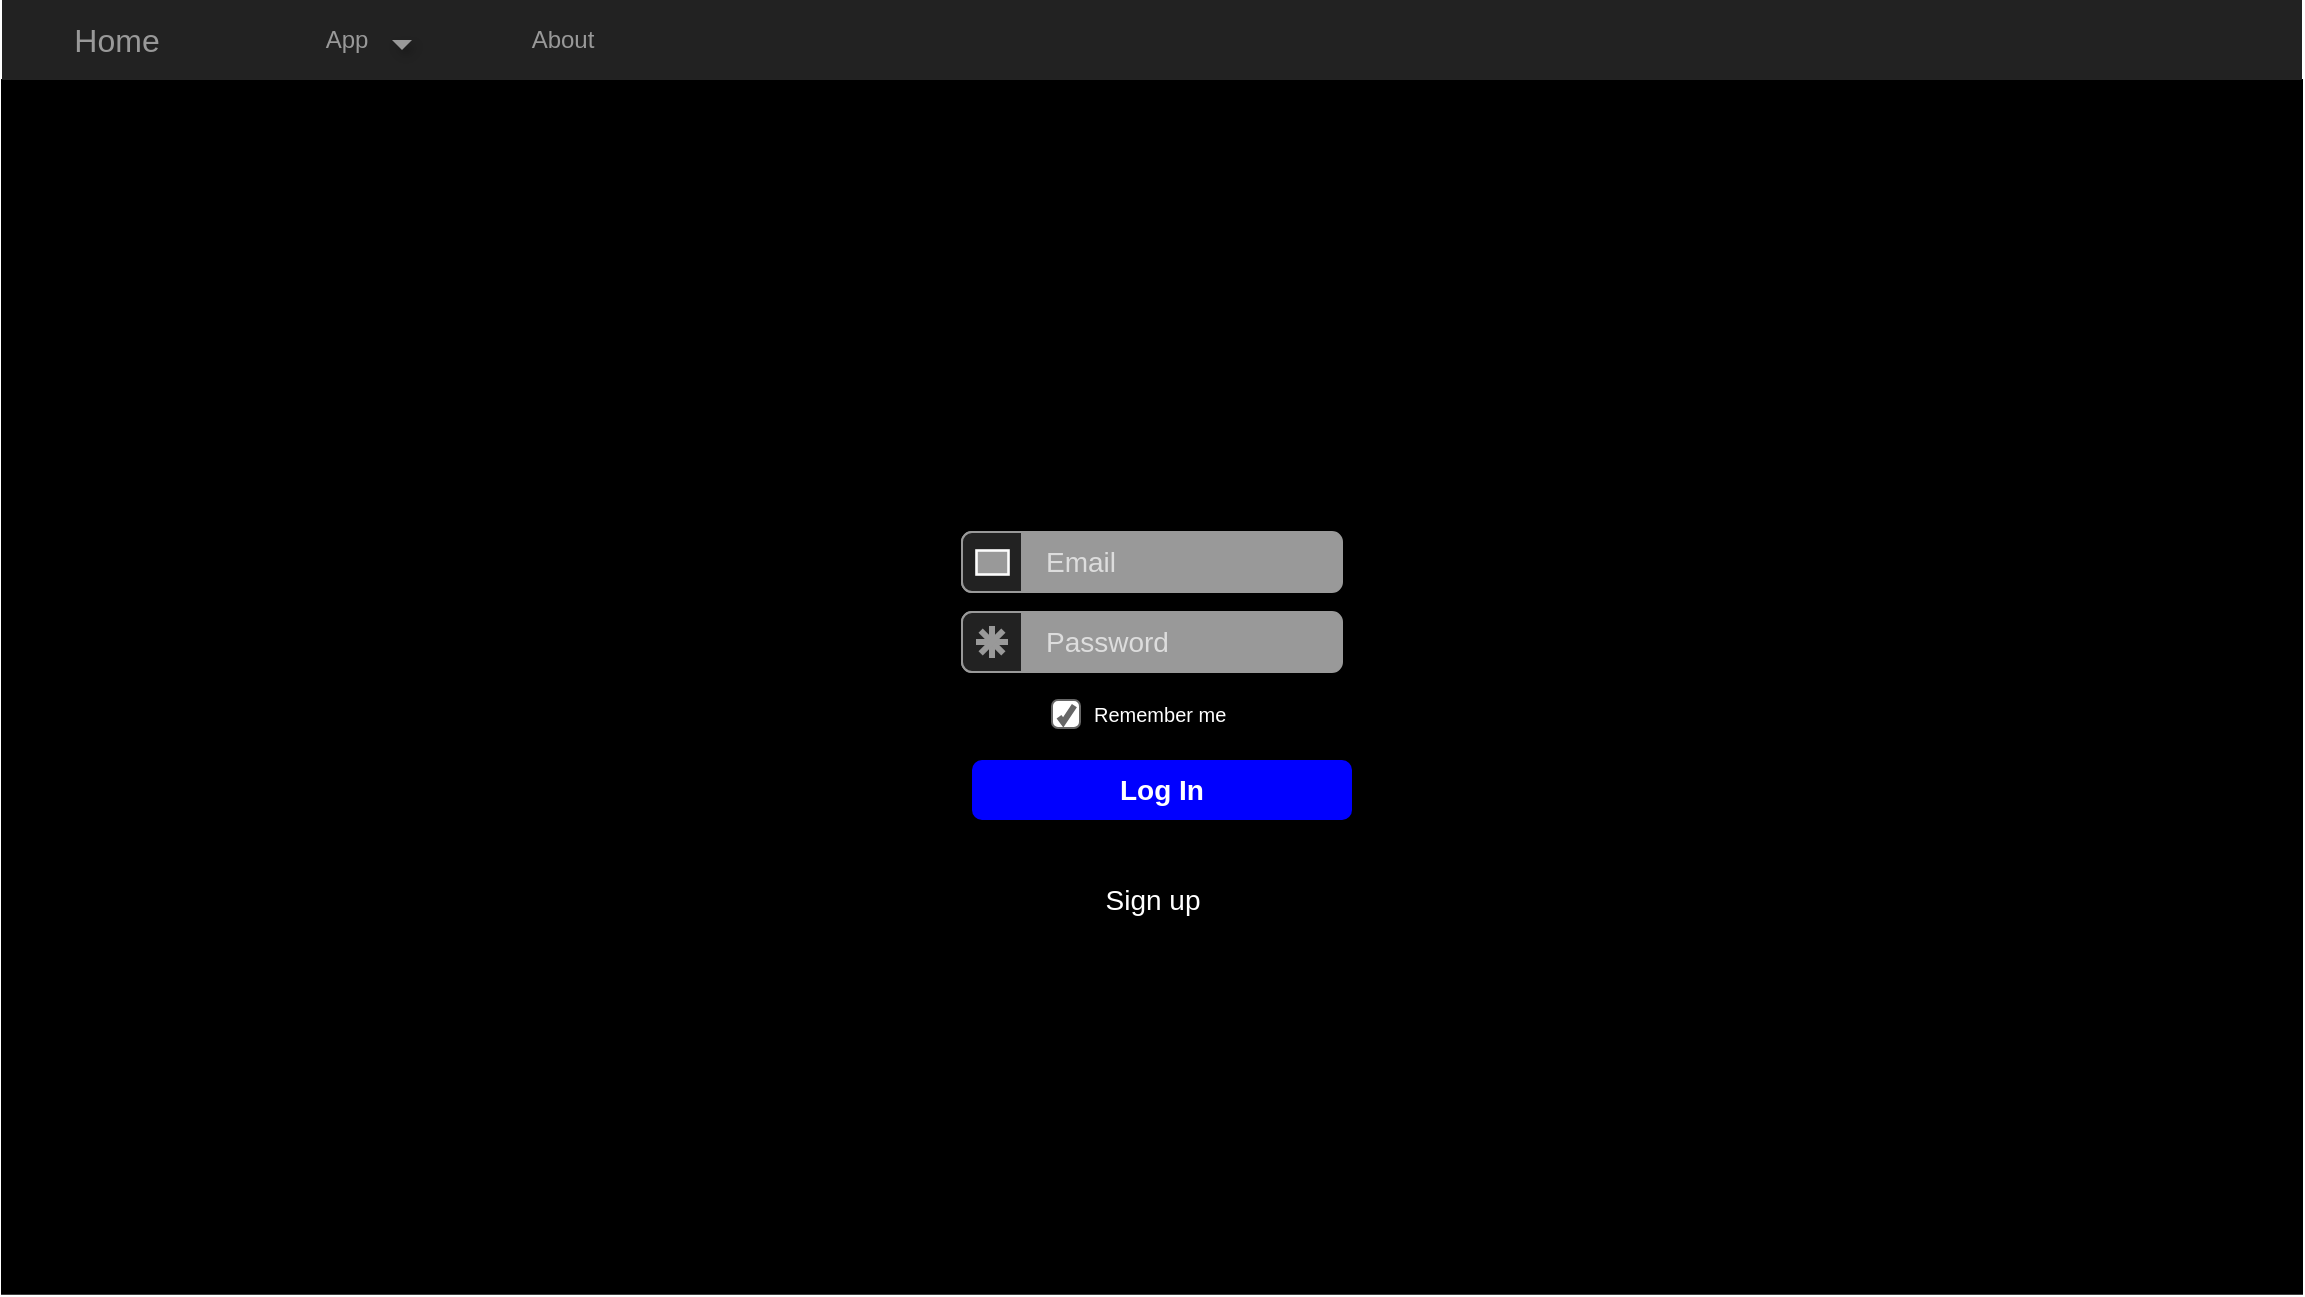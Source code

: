 <mxfile pages="1" version="11.2.1" type="device"><diagram name="Page-1" id="c9db0220-8083-56f3-ca83-edcdcd058819"><mxGraphModel dx="1422" dy="715" grid="1" gridSize="10" guides="1" tooltips="1" connect="1" arrows="1" fold="1" page="1" pageScale="1.5" pageWidth="826" pageHeight="1169" background="#ffffff" math="0" shadow="0"><root><mxCell id="0" style=";html=1;"/><mxCell id="1" style=";html=1;" parent="0"/><mxCell id="wnzABlHWpBjRqbGVxJQV-11" value="" style="rounded=0;whiteSpace=wrap;html=1;fillColor=#000000;" parent="1" vertex="1"><mxGeometry x="40" y="110" width="1150" height="606.875" as="geometry"/></mxCell><mxCell id="3d76a8aef4d5c911-1" value="" style="html=1;shadow=0;dashed=0;shape=mxgraph.bootstrap.rect;fillColor=#222222;strokeColor=none;whiteSpace=wrap;rounded=0;fontSize=12;fontColor=#000000;align=center;" parent="1" vertex="1"><mxGeometry x="40" y="70" width="1150" height="40" as="geometry"/></mxCell><mxCell id="3d76a8aef4d5c911-2" value="&lt;font style=&quot;font-size: 16px&quot;&gt;Home&lt;/font&gt;" style="html=1;shadow=0;dashed=0;fillColor=none;strokeColor=none;shape=mxgraph.bootstrap.rect;fontColor=#999999;fontSize=14;whiteSpace=wrap;" parent="3d76a8aef4d5c911-1" vertex="1"><mxGeometry width="115" height="40" as="geometry"/></mxCell><mxCell id="3d76a8aef4d5c911-7" value="App" style="html=1;shadow=0;dashed=0;fillColor=none;strokeColor=none;shape=mxgraph.bootstrap.rect;fontColor=#999999;whiteSpace=wrap;" parent="3d76a8aef4d5c911-1" vertex="1"><mxGeometry x="115" width="115" height="40" as="geometry"/></mxCell><mxCell id="wnzABlHWpBjRqbGVxJQV-8" value="About" style="html=1;shadow=0;dashed=0;fillColor=none;strokeColor=none;shape=mxgraph.bootstrap.rect;fontColor=#999999;whiteSpace=wrap;" parent="3d76a8aef4d5c911-1" vertex="1"><mxGeometry x="230" width="100.625" height="40" as="geometry"/></mxCell><mxCell id="wnzABlHWpBjRqbGVxJQV-9" value="" style="shape=triangle;strokeColor=none;fillColor=#999999;direction=south;rounded=0;shadow=1;fontSize=12;fontColor=#000000;align=center;html=1;" parent="3d76a8aef4d5c911-1" vertex="1"><mxGeometry x="195" y="20" width="10" height="5" as="geometry"/></mxCell><mxCell id="HgKeWhAOvGDtszrQV6TW-86" value="" style="html=1;shadow=0;dashed=0;shape=mxgraph.bootstrap.rrect;fillColor=#000000;align=center;rSize=5;strokeColor=#000000;verticalAlign=top;spacingTop=20;fontSize=14;fontStyle=1;whiteSpace=wrap;labelBackgroundColor=none;" vertex="1" parent="1"><mxGeometry x="495" y="310" width="240" height="190" as="geometry"/></mxCell><mxCell id="HgKeWhAOvGDtszrQV6TW-87" value="Email" style="html=1;shadow=0;dashed=0;shape=mxgraph.bootstrap.rrect;rSize=5;strokeColor=#999999;fillColor=#999999;fontSize=14;fontColor=#dddddd;align=left;spacingLeft=40;whiteSpace=wrap;resizeWidth=1;" vertex="1" parent="HgKeWhAOvGDtszrQV6TW-86"><mxGeometry width="190" height="30" relative="1" as="geometry"><mxPoint x="25" y="26" as="offset"/></mxGeometry></mxCell><mxCell id="HgKeWhAOvGDtszrQV6TW-88" value="" style="html=1;shadow=0;dashed=0;shape=mxgraph.bootstrap.leftButton;rSize=5;strokeColor=#999999;fillColor=#222222;resizeHeight=1;" vertex="1" parent="HgKeWhAOvGDtszrQV6TW-87"><mxGeometry width="30" height="30" relative="1" as="geometry"/></mxCell><mxCell id="HgKeWhAOvGDtszrQV6TW-89" value="" style="html=1;shadow=0;dashed=0;shape=mxgraph.bootstrap.mail;strokeColor=#fdfdfd;fillColor=#999999;strokeWidth=1.3;" vertex="1" parent="HgKeWhAOvGDtszrQV6TW-88"><mxGeometry x="0.5" y="0.5" width="16" height="12" relative="1" as="geometry"><mxPoint x="-8" y="-6" as="offset"/></mxGeometry></mxCell><mxCell id="HgKeWhAOvGDtszrQV6TW-90" value="Password" style="html=1;shadow=0;dashed=0;shape=mxgraph.bootstrap.rrect;fillColor=#999999;rSize=5;strokeColor=#999999;fontSize=14;fontColor=#dddddd;align=left;spacingLeft=40;whiteSpace=wrap;resizeWidth=1;" vertex="1" parent="HgKeWhAOvGDtszrQV6TW-86"><mxGeometry width="190" height="30" relative="1" as="geometry"><mxPoint x="25" y="66" as="offset"/></mxGeometry></mxCell><mxCell id="HgKeWhAOvGDtszrQV6TW-91" value="" style="html=1;shadow=0;dashed=0;shape=mxgraph.bootstrap.leftButton;rSize=5;strokeColor=#999999;fillColor=#222222;resizeHeight=1;" vertex="1" parent="HgKeWhAOvGDtszrQV6TW-90"><mxGeometry width="30" height="30" relative="1" as="geometry"><mxPoint as="offset"/></mxGeometry></mxCell><mxCell id="HgKeWhAOvGDtszrQV6TW-92" value="" style="html=1;shadow=0;dashed=0;shape=mxgraph.bootstrap.password;strokeColor=#999999;strokeWidth=3;" vertex="1" parent="HgKeWhAOvGDtszrQV6TW-91"><mxGeometry x="0.5" y="0.5" width="16" height="16" relative="1" as="geometry"><mxPoint x="-8" y="-8" as="offset"/></mxGeometry></mxCell><mxCell id="HgKeWhAOvGDtszrQV6TW-93" value="Remember me" style="html=1;shadow=0;dashed=0;shape=mxgraph.bootstrap.checkbox;rSize=3;strokeColor=#666666;fillColor=#ffffff;labelPosition=right;align=left;spacingLeft=5;fontSize=10;fontColor=#FFFFFF;" vertex="1" parent="HgKeWhAOvGDtszrQV6TW-86"><mxGeometry width="14" height="14" relative="1" as="geometry"><mxPoint x="70" y="110" as="offset"/></mxGeometry></mxCell><mxCell id="HgKeWhAOvGDtszrQV6TW-94" value="Log In" style="html=1;shadow=0;dashed=0;shape=mxgraph.bootstrap.rrect;rSize=5;strokeColor=none;fillColor=#0000FF;fontColor=#ffffff;fontSize=14;fontStyle=1;whiteSpace=wrap;resizeWidth=1;" vertex="1" parent="HgKeWhAOvGDtszrQV6TW-86"><mxGeometry y="1" width="190" height="30" relative="1" as="geometry"><mxPoint x="30" y="-50" as="offset"/></mxGeometry></mxCell><mxCell id="HgKeWhAOvGDtszrQV6TW-95" value="Sign up" style="text;html=1;strokeColor=none;fillColor=none;align=center;verticalAlign=middle;rounded=0;labelBackgroundColor=none;fontSize=14;fontColor=#FFFFFF;" vertex="1" parent="1"><mxGeometry x="595" y="510" width="40" height="20" as="geometry"/></mxCell></root></mxGraphModel></diagram></mxfile>